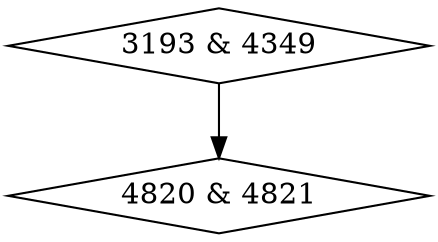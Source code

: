 digraph {
0 [label = "3193 & 4349", shape = diamond];
1 [label = "4820 & 4821", shape = diamond];
0->1;
}
